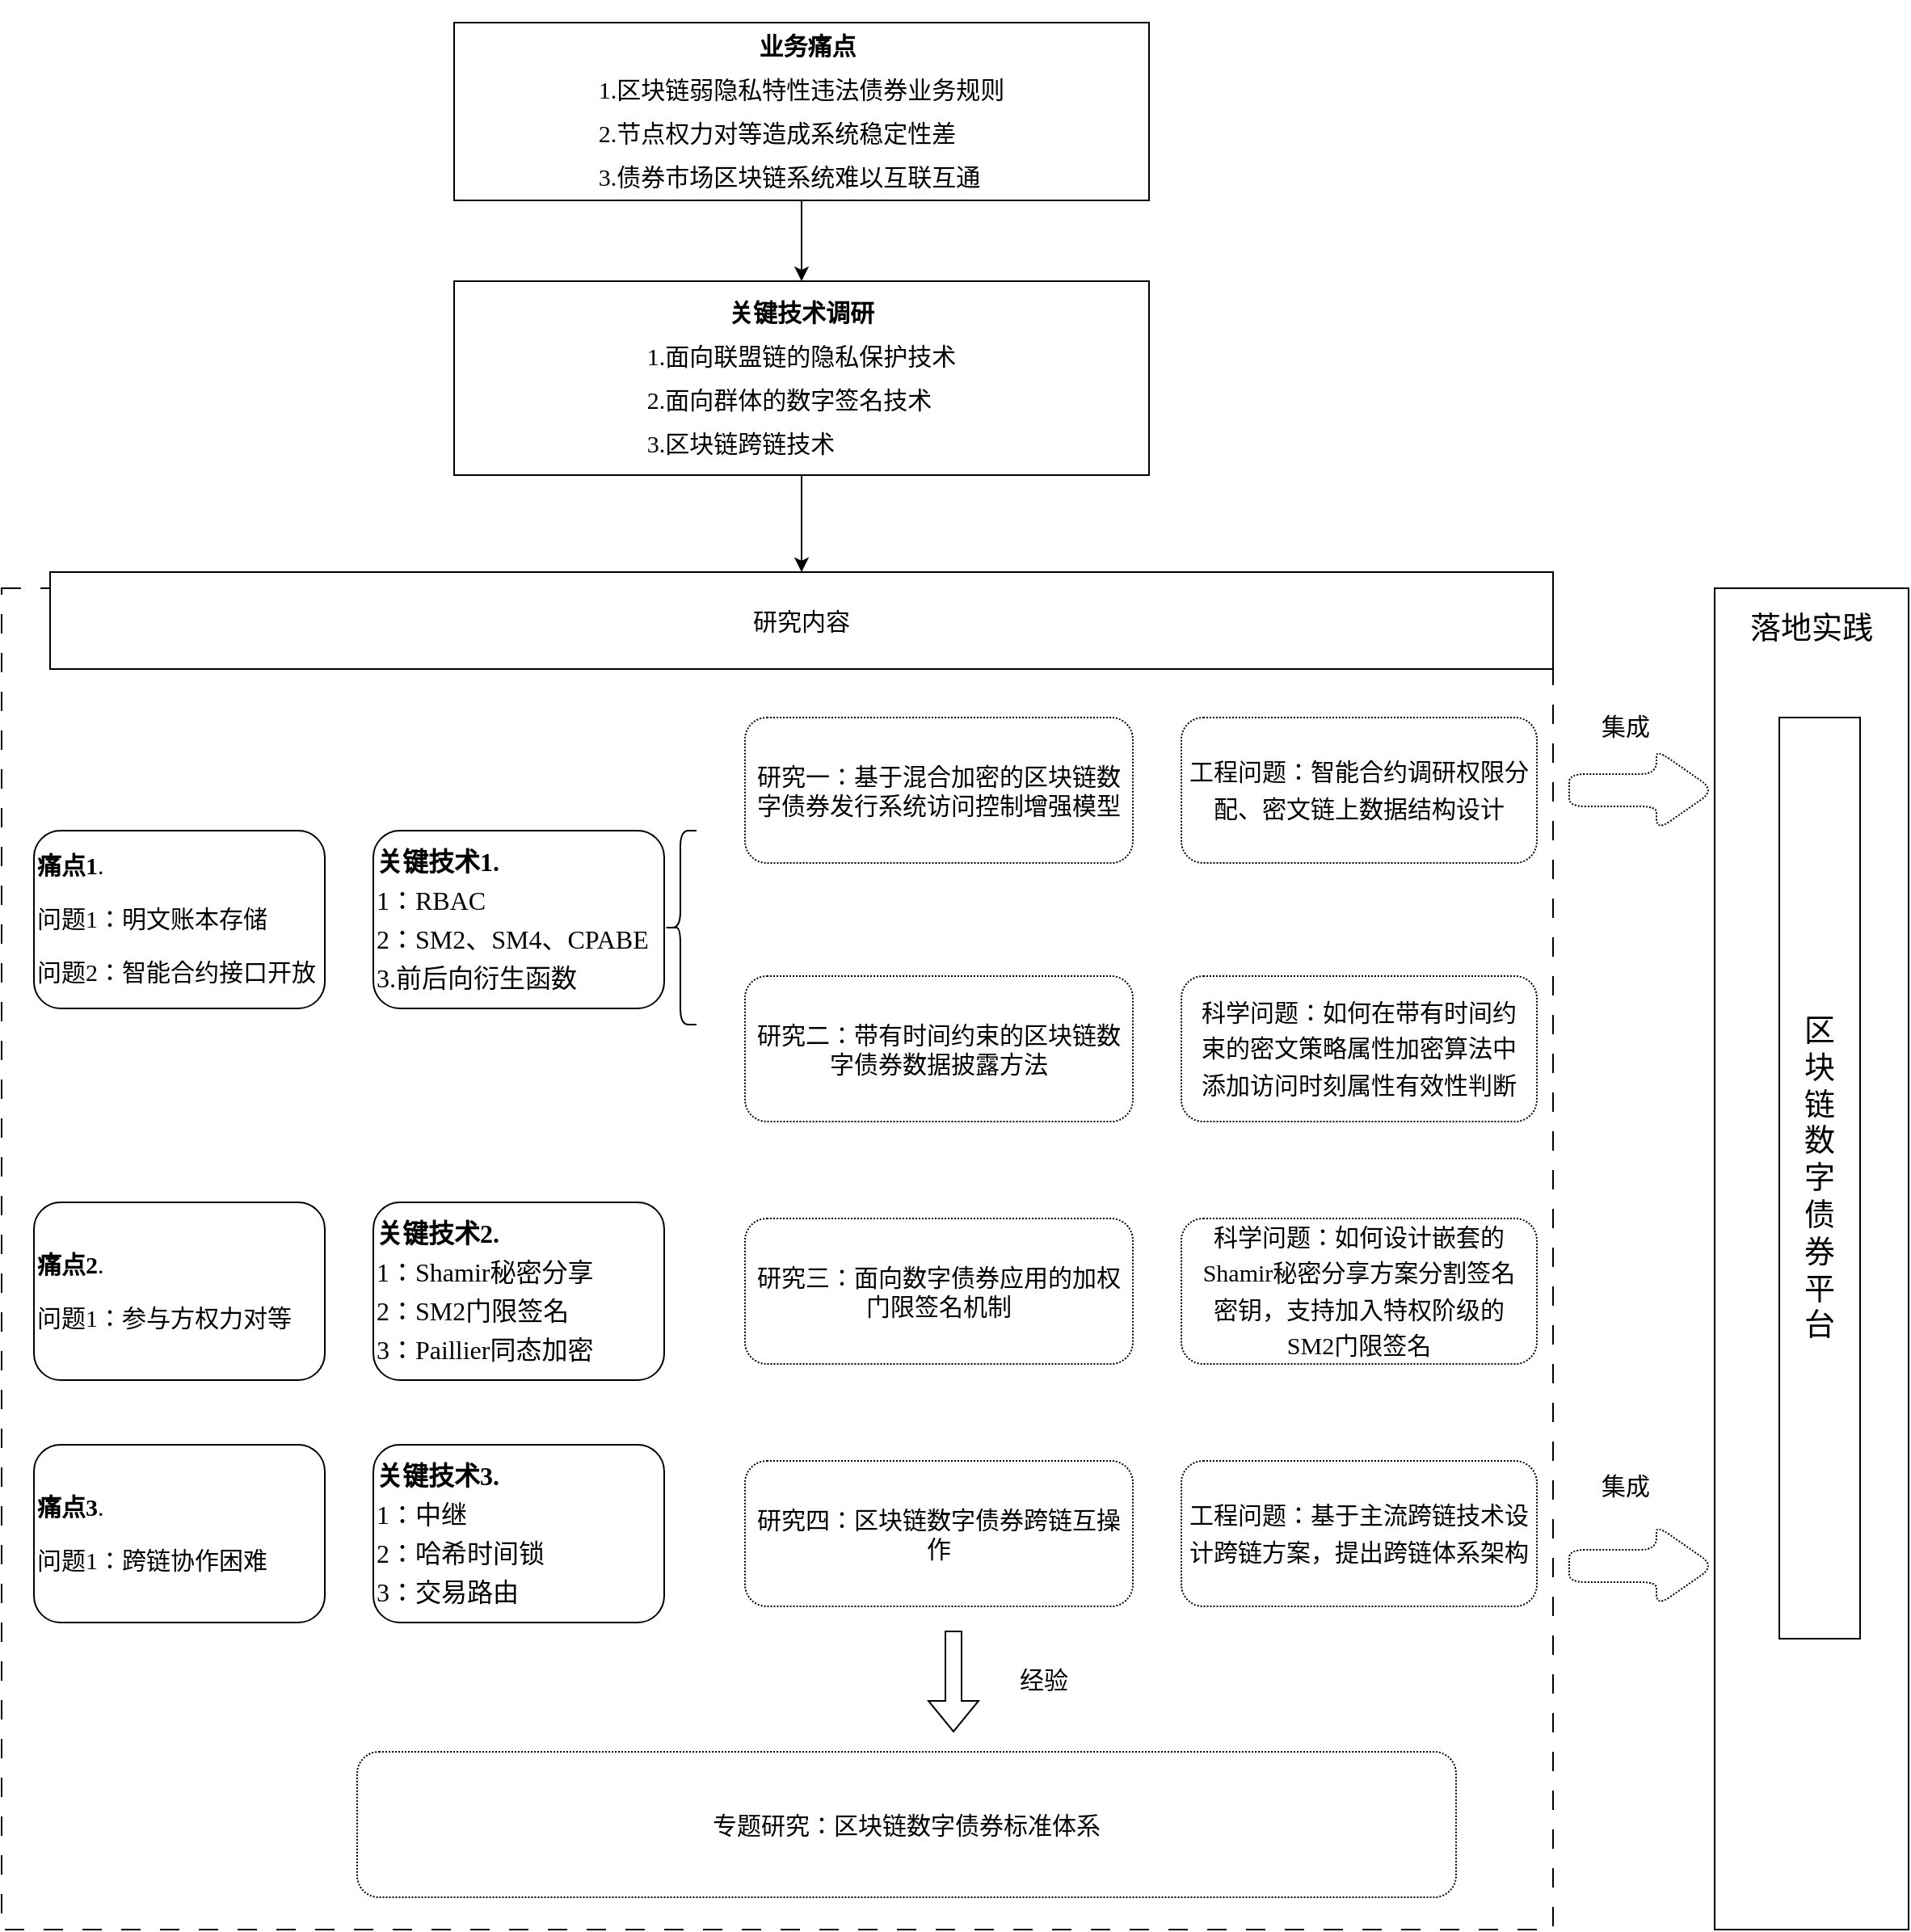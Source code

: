 <mxfile version="21.3.7" type="github" pages="2">
  <diagram name="研究内容" id="Ldw2Bb3t2mp55HGngY9_">
    <mxGraphModel dx="2449" dy="899" grid="1" gridSize="10" guides="1" tooltips="1" connect="1" arrows="1" fold="1" page="1" pageScale="1" pageWidth="827" pageHeight="1169" math="0" shadow="0">
      <root>
        <mxCell id="0" />
        <mxCell id="1" parent="0" />
        <mxCell id="olH_70rzUlN4_6H-1aZ1-2" value="&lt;p style=&quot;line-height: 190%;&quot;&gt;&lt;/p&gt;&lt;div style=&quot;line-height: 180%;&quot;&gt;&lt;b style=&quot;background-color: initial;&quot;&gt;&amp;nbsp; 业务痛点&lt;/b&gt;&lt;/div&gt;&lt;div style=&quot;text-align: justify; line-height: 180%;&quot;&gt;&lt;span style=&quot;background-color: initial;&quot;&gt;1.区块链弱隐私特性违法债券业务规则&lt;/span&gt;&lt;/div&gt;&lt;div style=&quot;text-align: justify; line-height: 180%;&quot;&gt;&lt;span style=&quot;background-color: initial;&quot;&gt;2.节点权力对等造成系统稳定性差&lt;/span&gt;&lt;/div&gt;&lt;div style=&quot;text-align: justify; line-height: 180%;&quot;&gt;&lt;span style=&quot;background-color: initial;&quot;&gt;3.债券市场区块链系统难以互联互通&lt;/span&gt;&lt;/div&gt;&lt;p&gt;&lt;/p&gt;" style="rounded=0;whiteSpace=wrap;html=1;align=center;fontSize=15;spacing=6;fontFamily=Times New Roman;" parent="1" vertex="1">
          <mxGeometry x="240" y="30" width="430" height="110" as="geometry" />
        </mxCell>
        <mxCell id="olH_70rzUlN4_6H-1aZ1-4" value="&lt;p style=&quot;line-height: 80%; font-size: 15px;&quot;&gt;&lt;font style=&quot;font-size: 15px;&quot;&gt;&lt;b style=&quot;font-size: 15px;&quot;&gt;关键技术调研&lt;/b&gt;&lt;/font&gt;&lt;/p&gt;&lt;p style=&quot;text-align: justify; line-height: 80%; font-size: 15px;&quot;&gt;&lt;span style=&quot;background-color: initial; font-size: 15px;&quot;&gt;1.面向联盟链的隐私保护技术&lt;/span&gt;&lt;/p&gt;&lt;p style=&quot;text-align: justify; line-height: 80%; font-size: 15px;&quot;&gt;&lt;span style=&quot;background-color: initial; font-size: 15px;&quot;&gt;2.面向群体的数字签名技术&lt;/span&gt;&lt;/p&gt;&lt;p style=&quot;text-align: justify; line-height: 80%; font-size: 15px;&quot;&gt;&lt;span style=&quot;background-color: initial;&quot;&gt;3.区块链跨链技术&lt;/span&gt;&lt;/p&gt;&lt;p style=&quot;font-size: 15px;&quot;&gt;&lt;/p&gt;" style="rounded=0;whiteSpace=wrap;html=1;fontSize=15;spacing=-2;align=center;fontFamily=Times New Roman;" parent="1" vertex="1">
          <mxGeometry x="240" y="190" width="430" height="120" as="geometry" />
        </mxCell>
        <mxCell id="olH_70rzUlN4_6H-1aZ1-7" value="" style="edgeStyle=orthogonalEdgeStyle;rounded=0;orthogonalLoop=1;jettySize=auto;html=1;fontFamily=Times New Roman;" parent="1" source="olH_70rzUlN4_6H-1aZ1-2" target="olH_70rzUlN4_6H-1aZ1-4" edge="1">
          <mxGeometry relative="1" as="geometry" />
        </mxCell>
        <mxCell id="olH_70rzUlN4_6H-1aZ1-8" value="" style="rounded=0;whiteSpace=wrap;html=1;dashed=1;dashPattern=12 12;fontSize=15;fontFamily=Times New Roman;" parent="1" vertex="1">
          <mxGeometry x="-40" y="380" width="960" height="830" as="geometry" />
        </mxCell>
        <mxCell id="olH_70rzUlN4_6H-1aZ1-5" value="&lt;font style=&quot;font-size: 15px;&quot;&gt;研究内容&lt;/font&gt;" style="rounded=0;whiteSpace=wrap;html=1;fontSize=15;fontFamily=Times New Roman;" parent="1" vertex="1">
          <mxGeometry x="-10" y="370" width="930" height="60" as="geometry" />
        </mxCell>
        <mxCell id="olH_70rzUlN4_6H-1aZ1-6" value="" style="edgeStyle=orthogonalEdgeStyle;rounded=0;orthogonalLoop=1;jettySize=auto;html=1;fontSize=15;fontFamily=Times New Roman;" parent="1" source="olH_70rzUlN4_6H-1aZ1-4" target="olH_70rzUlN4_6H-1aZ1-5" edge="1">
          <mxGeometry relative="1" as="geometry" />
        </mxCell>
        <mxCell id="olH_70rzUlN4_6H-1aZ1-10" value="研究一：基于混合加密的区块链数字债券发行系统访问控制增强模型" style="rounded=1;whiteSpace=wrap;html=1;dashed=1;dashPattern=1 1;fontSize=15;fontFamily=Times New Roman;" parent="1" vertex="1">
          <mxGeometry x="420" y="460" width="240" height="90" as="geometry" />
        </mxCell>
        <mxCell id="olH_70rzUlN4_6H-1aZ1-11" value="研究二：带有时间约束的区块链数字债券数据披露方法" style="rounded=1;whiteSpace=wrap;html=1;dashed=1;dashPattern=1 1;fontSize=15;fontFamily=Times New Roman;" parent="1" vertex="1">
          <mxGeometry x="420" y="620" width="240" height="90" as="geometry" />
        </mxCell>
        <mxCell id="olH_70rzUlN4_6H-1aZ1-9" value="" style="shape=flexArrow;endArrow=classic;html=1;rounded=0;exitX=0.5;exitY=1;exitDx=0;exitDy=0;fontSize=15;fontFamily=Times New Roman;" parent="1" edge="1">
          <mxGeometry width="50" height="50" relative="1" as="geometry">
            <mxPoint x="549" y="1025" as="sourcePoint" />
            <mxPoint x="549" y="1088" as="targetPoint" />
          </mxGeometry>
        </mxCell>
        <mxCell id="olH_70rzUlN4_6H-1aZ1-13" value="研究三：面向数字债券应用的加权门限签名机制" style="rounded=1;whiteSpace=wrap;html=1;dashed=1;dashPattern=1 1;fontSize=15;fontFamily=Times New Roman;" parent="1" vertex="1">
          <mxGeometry x="420" y="770" width="240" height="90" as="geometry" />
        </mxCell>
        <mxCell id="olH_70rzUlN4_6H-1aZ1-14" value="研究四：区块链数字债券跨链互操作" style="rounded=1;whiteSpace=wrap;html=1;dashed=1;dashPattern=1 1;fontSize=15;fontFamily=Times New Roman;" parent="1" vertex="1">
          <mxGeometry x="420" y="920" width="240" height="90" as="geometry" />
        </mxCell>
        <mxCell id="g6Ow84a2O-98_vWDmqiP-1" value="&lt;p style=&quot;line-height: 220%; font-size: 15px;&quot;&gt;&lt;font style=&quot;font-size: 15px;&quot;&gt;&lt;b style=&quot;font-size: 15px;&quot;&gt;痛点1&lt;/b&gt;.&lt;br style=&quot;font-size: 15px;&quot;&gt;问题1：明文账本存储&lt;br style=&quot;font-size: 15px;&quot;&gt;问题2：智能合约接口开放&lt;/font&gt;&lt;/p&gt;" style="rounded=1;whiteSpace=wrap;html=1;align=left;fontSize=15;fontFamily=Times New Roman;" parent="1" vertex="1">
          <mxGeometry x="-20" y="530" width="180" height="110" as="geometry" />
        </mxCell>
        <mxCell id="g6Ow84a2O-98_vWDmqiP-4" value="&lt;font style=&quot;font-size: 19px;&quot;&gt;区&lt;br&gt;块&lt;br&gt;链&lt;br&gt;数&lt;br&gt;字&lt;br&gt;债&lt;br&gt;券&lt;br&gt;平&lt;br&gt;台&lt;/font&gt;" style="rounded=0;whiteSpace=wrap;html=1;fontFamily=Times New Roman;" parent="1" vertex="1">
          <mxGeometry x="1060" y="460" width="50" height="570" as="geometry" />
        </mxCell>
        <mxCell id="g6Ow84a2O-98_vWDmqiP-9" value="&lt;p style=&quot;line-height: 220%; font-size: 15px;&quot;&gt;&lt;font style=&quot;font-size: 15px;&quot;&gt;&lt;b style=&quot;font-size: 15px;&quot;&gt;痛点2&lt;/b&gt;.&lt;br style=&quot;font-size: 15px;&quot;&gt;问题1：参与方权力对等&lt;br&gt;&lt;/font&gt;&lt;/p&gt;" style="rounded=1;whiteSpace=wrap;html=1;align=left;fontSize=15;fontFamily=Times New Roman;" parent="1" vertex="1">
          <mxGeometry x="-20" y="760" width="180" height="110" as="geometry" />
        </mxCell>
        <mxCell id="g6Ow84a2O-98_vWDmqiP-10" value="&lt;p style=&quot;line-height: 220%; font-size: 15px;&quot;&gt;&lt;font style=&quot;font-size: 15px;&quot;&gt;&lt;b style=&quot;font-size: 15px;&quot;&gt;痛点3&lt;/b&gt;.&lt;br style=&quot;font-size: 15px;&quot;&gt;问题1：跨链协作困难&lt;br&gt;&lt;/font&gt;&lt;/p&gt;" style="rounded=1;whiteSpace=wrap;html=1;align=left;fontSize=15;fontFamily=Times New Roman;" parent="1" vertex="1">
          <mxGeometry x="-20" y="910" width="180" height="110" as="geometry" />
        </mxCell>
        <mxCell id="g6Ow84a2O-98_vWDmqiP-14" value="" style="shape=singleArrow;whiteSpace=wrap;html=1;arrowWidth=0.4;arrowSize=0.4;rounded=1;dashed=1;dashPattern=1 1;fontFamily=Times New Roman;" parent="1" vertex="1">
          <mxGeometry x="930" y="480" width="90" height="50" as="geometry" />
        </mxCell>
        <mxCell id="g6Ow84a2O-98_vWDmqiP-16" value="集成" style="rounded=0;whiteSpace=wrap;html=1;fillColor=none;strokeColor=none;fontSize=15;fontFamily=Times New Roman;" parent="1" vertex="1">
          <mxGeometry x="940" y="450" width="50" height="30" as="geometry" />
        </mxCell>
        <mxCell id="g6Ow84a2O-98_vWDmqiP-21" value="" style="shape=singleArrow;whiteSpace=wrap;html=1;arrowWidth=0.4;arrowSize=0.4;rounded=1;dashed=1;dashPattern=1 1;fontFamily=Times New Roman;" parent="1" vertex="1">
          <mxGeometry x="930" y="960" width="90" height="50" as="geometry" />
        </mxCell>
        <mxCell id="g6Ow84a2O-98_vWDmqiP-23" value="&lt;font style=&quot;font-size: 15px;&quot;&gt;专题研究：区块链数字债券标准体系&lt;/font&gt;" style="rounded=1;whiteSpace=wrap;html=1;dashed=1;dashPattern=1 1;fontSize=15;fontFamily=Times New Roman;" parent="1" vertex="1">
          <mxGeometry x="180" y="1100" width="680" height="90" as="geometry" />
        </mxCell>
        <mxCell id="g6Ow84a2O-98_vWDmqiP-58" value="" style="rounded=0;whiteSpace=wrap;html=1;fillColor=none;labelBorderColor=none;fontFamily=Times New Roman;" parent="1" vertex="1">
          <mxGeometry x="1020" y="380" width="120" height="830" as="geometry" />
        </mxCell>
        <mxCell id="g6Ow84a2O-98_vWDmqiP-30" value="&lt;font style=&quot;font-size: 15px;&quot;&gt;经验&lt;/font&gt;" style="rounded=0;whiteSpace=wrap;html=1;fillColor=none;strokeColor=none;fontSize=15;fontFamily=Times New Roman;" parent="1" vertex="1">
          <mxGeometry x="580" y="1040" width="50" height="30" as="geometry" />
        </mxCell>
        <mxCell id="g6Ow84a2O-98_vWDmqiP-59" value="&lt;font style=&quot;font-size: 19px;&quot;&gt;落地实践&lt;/font&gt;" style="rounded=0;whiteSpace=wrap;html=1;fillColor=none;strokeColor=none;fontFamily=Times New Roman;" parent="1" vertex="1">
          <mxGeometry x="1040" y="390" width="80" height="30" as="geometry" />
        </mxCell>
        <mxCell id="g6Ow84a2O-98_vWDmqiP-61" value="集成" style="rounded=0;whiteSpace=wrap;html=1;fillColor=none;strokeColor=none;fontSize=15;fontFamily=Times New Roman;" parent="1" vertex="1">
          <mxGeometry x="940" y="920" width="50" height="30" as="geometry" />
        </mxCell>
        <mxCell id="g6Ow84a2O-98_vWDmqiP-63" value="&lt;p style=&quot;line-height: 150%; font-size: 15px;&quot;&gt;工程问题：智能合约调研权限分配、密文链上数据结构设计&lt;/p&gt;" style="rounded=1;whiteSpace=wrap;html=1;dashed=1;dashPattern=1 1;fontSize=15;fontFamily=Times New Roman;" parent="1" vertex="1">
          <mxGeometry x="690" y="460" width="220" height="90" as="geometry" />
        </mxCell>
        <mxCell id="g6Ow84a2O-98_vWDmqiP-64" value="&lt;p style=&quot;line-height: 150%; font-size: 15px;&quot;&gt;科学问题：如何在带有时间约束的密文策略属性加密算法中添加访问时刻属性有效性判断&lt;/p&gt;" style="rounded=1;whiteSpace=wrap;html=1;dashed=1;dashPattern=1 1;fontSize=15;spacing=7;fontFamily=Times New Roman;" parent="1" vertex="1">
          <mxGeometry x="690" y="620" width="220" height="90" as="geometry" />
        </mxCell>
        <mxCell id="g6Ow84a2O-98_vWDmqiP-65" value="&lt;p style=&quot;line-height: 150%; font-size: 15px;&quot;&gt;科学问题：如何设计嵌套的Shamir秘密分享方案分割签名密钥，支持加入特权阶级的SM2门限签名&lt;/p&gt;" style="rounded=1;whiteSpace=wrap;html=1;dashed=1;dashPattern=1 1;fontSize=15;spacing=7;fontFamily=Times New Roman;" parent="1" vertex="1">
          <mxGeometry x="690" y="770" width="220" height="90" as="geometry" />
        </mxCell>
        <mxCell id="g6Ow84a2O-98_vWDmqiP-66" value="&lt;p style=&quot;line-height: 150%; font-size: 15px;&quot;&gt;工程问题：基于主流跨链技术设计跨链方案，提出跨链体系架构&lt;/p&gt;" style="rounded=1;whiteSpace=wrap;html=1;dashed=1;dashPattern=1 1;fontSize=15;fontFamily=Times New Roman;" parent="1" vertex="1">
          <mxGeometry x="690" y="920" width="220" height="90" as="geometry" />
        </mxCell>
        <mxCell id="g6Ow84a2O-98_vWDmqiP-69" value="" style="shape=curlyBracket;whiteSpace=wrap;html=1;rounded=1;labelPosition=left;verticalLabelPosition=middle;align=right;verticalAlign=middle;fontSize=15;fontFamily=Times New Roman;" parent="1" vertex="1">
          <mxGeometry x="370" y="530" width="20" height="120" as="geometry" />
        </mxCell>
        <mxCell id="g6Ow84a2O-98_vWDmqiP-70" value="&lt;p style=&quot;line-height: 150%; font-size: 16px;&quot;&gt;&lt;b&gt;关键技术1.&lt;br&gt;&lt;/b&gt;1：RBAC&lt;br&gt;2：SM2、SM4、CPABE&lt;br&gt;3.前后向衍生函数&lt;/p&gt;" style="rounded=1;whiteSpace=wrap;html=1;align=left;spacing=2;fontFamily=Times New Roman;" parent="1" vertex="1">
          <mxGeometry x="190" y="530" width="180" height="110" as="geometry" />
        </mxCell>
        <mxCell id="3xr5x8tcGjLyJq-Fzn_p-1" value="&lt;p style=&quot;line-height: 150%; font-size: 16px;&quot;&gt;&lt;b&gt;关键技术2.&lt;br&gt;&lt;/b&gt;1：Shamir秘密分享&lt;br&gt;2：SM2门限签名&lt;br&gt;3：Paillier同态加密&lt;/p&gt;" style="rounded=1;whiteSpace=wrap;html=1;align=left;spacing=2;fontFamily=Times New Roman;" vertex="1" parent="1">
          <mxGeometry x="190" y="760" width="180" height="110" as="geometry" />
        </mxCell>
        <mxCell id="3xr5x8tcGjLyJq-Fzn_p-2" value="&lt;p style=&quot;line-height: 150%; font-size: 16px;&quot;&gt;&lt;b&gt;关键技术3.&lt;br&gt;&lt;/b&gt;1：中继&lt;br&gt;2：哈希时间锁&lt;br&gt;3：交易路由&lt;/p&gt;" style="rounded=1;whiteSpace=wrap;html=1;align=left;spacing=2;fontFamily=Times New Roman;" vertex="1" parent="1">
          <mxGeometry x="190" y="910" width="180" height="110" as="geometry" />
        </mxCell>
      </root>
    </mxGraphModel>
  </diagram>
  <diagram id="eWhSX4j-ro8GqiwFTcnD" name="报告组织结构">
    <mxGraphModel dx="1379" dy="764" grid="1" gridSize="10" guides="1" tooltips="1" connect="1" arrows="1" fold="1" page="1" pageScale="1" pageWidth="827" pageHeight="1169" math="0" shadow="0">
      <root>
        <mxCell id="0" />
        <mxCell id="1" parent="0" />
        <mxCell id="ZhBS1M-Vv77jB3i347Pw-10" value="" style="rounded=0;whiteSpace=wrap;html=1;dashed=1;" vertex="1" parent="1">
          <mxGeometry x="140" y="190" width="560" height="150" as="geometry" />
        </mxCell>
        <mxCell id="ZhBS1M-Vv77jB3i347Pw-3" value="" style="rounded=0;whiteSpace=wrap;html=1;dashed=1;fillColor=none;" vertex="1" parent="1">
          <mxGeometry x="130" y="120" width="580" height="420" as="geometry" />
        </mxCell>
        <mxCell id="ZhBS1M-Vv77jB3i347Pw-7" value="" style="edgeStyle=orthogonalEdgeStyle;rounded=0;orthogonalLoop=1;jettySize=auto;html=1;" edge="1" parent="1" source="ZhBS1M-Vv77jB3i347Pw-4" target="ZhBS1M-Vv77jB3i347Pw-6">
          <mxGeometry relative="1" as="geometry" />
        </mxCell>
        <mxCell id="ZhBS1M-Vv77jB3i347Pw-4" value="第一章 绪论" style="rounded=0;whiteSpace=wrap;html=1;fontSize=15;" vertex="1" parent="1">
          <mxGeometry x="354" y="140" width="120" height="40" as="geometry" />
        </mxCell>
        <mxCell id="ZhBS1M-Vv77jB3i347Pw-5" value="区块链数字债券关键技术研究" style="rounded=0;whiteSpace=wrap;html=1;fontSize=19;" vertex="1" parent="1">
          <mxGeometry x="224" y="30" width="380" height="60" as="geometry" />
        </mxCell>
        <mxCell id="ZhBS1M-Vv77jB3i347Pw-6" value="第二章 研究现状与文献综述" style="rounded=0;whiteSpace=wrap;html=1;fontSize=15;" vertex="1" parent="1">
          <mxGeometry x="314" y="208" width="200" height="50" as="geometry" />
        </mxCell>
        <mxCell id="ZhBS1M-Vv77jB3i347Pw-11" value="区块链在债券领域中的应用价值" style="rounded=0;whiteSpace=wrap;html=1;" vertex="1" parent="1">
          <mxGeometry x="150" y="280" width="120" height="50" as="geometry" />
        </mxCell>
        <mxCell id="ZhBS1M-Vv77jB3i347Pw-12" value="面向联盟链的隐私保护技术" style="rounded=0;whiteSpace=wrap;html=1;" vertex="1" parent="1">
          <mxGeometry x="290" y="280" width="120" height="50" as="geometry" />
        </mxCell>
        <mxCell id="ZhBS1M-Vv77jB3i347Pw-14" value="面向群体的数字签名技术" style="rounded=0;whiteSpace=wrap;html=1;" vertex="1" parent="1">
          <mxGeometry x="430" y="280" width="120" height="50" as="geometry" />
        </mxCell>
        <mxCell id="ZhBS1M-Vv77jB3i347Pw-15" value="区块链跨链技术" style="rounded=0;whiteSpace=wrap;html=1;" vertex="1" parent="1">
          <mxGeometry x="570" y="280" width="120" height="50" as="geometry" />
        </mxCell>
        <mxCell id="ZhBS1M-Vv77jB3i347Pw-16" value="" style="endArrow=none;html=1;rounded=0;entryX=0.5;entryY=1;entryDx=0;entryDy=0;exitX=0.5;exitY=0;exitDx=0;exitDy=0;edgeStyle=orthogonalEdgeStyle;" edge="1" parent="1" source="ZhBS1M-Vv77jB3i347Pw-11" target="ZhBS1M-Vv77jB3i347Pw-6">
          <mxGeometry width="50" height="50" relative="1" as="geometry">
            <mxPoint x="390" y="410" as="sourcePoint" />
            <mxPoint x="440" y="360" as="targetPoint" />
          </mxGeometry>
        </mxCell>
        <mxCell id="ZhBS1M-Vv77jB3i347Pw-18" value="" style="endArrow=none;html=1;rounded=0;entryX=0.5;entryY=1;entryDx=0;entryDy=0;exitX=0.5;exitY=0;exitDx=0;exitDy=0;edgeStyle=orthogonalEdgeStyle;" edge="1" parent="1" source="ZhBS1M-Vv77jB3i347Pw-15" target="ZhBS1M-Vv77jB3i347Pw-6">
          <mxGeometry width="50" height="50" relative="1" as="geometry">
            <mxPoint x="390" y="410" as="sourcePoint" />
            <mxPoint x="440" y="360" as="targetPoint" />
          </mxGeometry>
        </mxCell>
        <mxCell id="ZhBS1M-Vv77jB3i347Pw-19" value="" style="endArrow=none;html=1;rounded=0;exitX=0.5;exitY=0;exitDx=0;exitDy=0;" edge="1" parent="1" source="ZhBS1M-Vv77jB3i347Pw-12">
          <mxGeometry width="50" height="50" relative="1" as="geometry">
            <mxPoint x="390" y="410" as="sourcePoint" />
            <mxPoint x="350" y="270" as="targetPoint" />
          </mxGeometry>
        </mxCell>
        <mxCell id="ZhBS1M-Vv77jB3i347Pw-20" value="" style="endArrow=none;html=1;rounded=0;" edge="1" parent="1" target="ZhBS1M-Vv77jB3i347Pw-14">
          <mxGeometry width="50" height="50" relative="1" as="geometry">
            <mxPoint x="490" y="270" as="sourcePoint" />
            <mxPoint x="440" y="360" as="targetPoint" />
          </mxGeometry>
        </mxCell>
      </root>
    </mxGraphModel>
  </diagram>
</mxfile>
